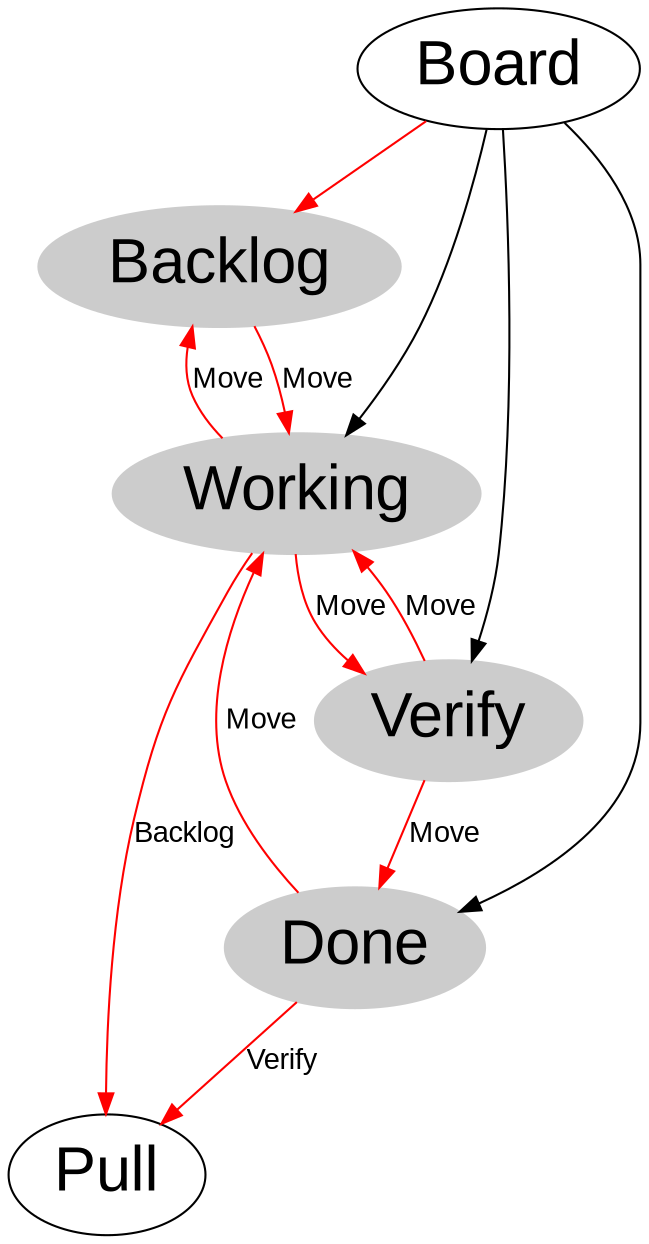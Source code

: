digraph application {
  graph [fontname = "Liberation Sans"];
  edge [fontname = "Liberation Sans"];
  node [fontname = "Liberation Sans", fontsize = 30];
 
  "Backlog" [color="#cccccc", style="filled"];
  "Working" [color="#cccccc", style="filled"];
  "Verify" [color="#cccccc", style="filled"];
  "Done" [color="#cccccc", style="filled"];

  "Board" -> "Backlog" [color=red];
  "Board" -> "Working";
  "Board" -> "Verify";
  "Board" -> "Done";

/*
  "Board" -> "Navigation";
  "Backlog" -> "Navigation";
  "Working" -> "Navigation";
  "Verify" -> "Navigation";
  "Done" -> "Navigation";

  "Navigation" -> "Board";
  "Navigation" -> "Backlog";
  "Navigation" -> "Working";
  "Navigation" -> "Verify";
  "Navigation" -> "Done";
*/

  "Backlog" -> "Working" [label=Move color=red];
  "Working" -> "Backlog" [label=Move color=red];
  "Working" -> "Verify" [label=Move color=red];
  "Verify" -> "Working" [label=Move color=red];
  "Verify" -> "Done" [label=Move color=red];
  "Done" -> "Working" [label=Move color=red];
  
  "Working" -> "Pull" [label=Backlog color=red];
  "Done" -> "Pull" [label=Verify color=red];
}
